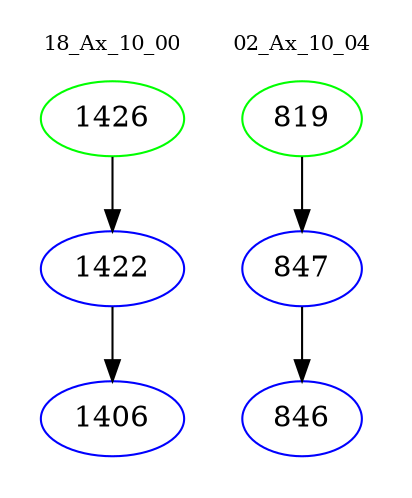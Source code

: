digraph{
subgraph cluster_0 {
color = white
label = "18_Ax_10_00";
fontsize=10;
T0_1426 [label="1426", color="green"]
T0_1426 -> T0_1422 [color="black"]
T0_1422 [label="1422", color="blue"]
T0_1422 -> T0_1406 [color="black"]
T0_1406 [label="1406", color="blue"]
}
subgraph cluster_1 {
color = white
label = "02_Ax_10_04";
fontsize=10;
T1_819 [label="819", color="green"]
T1_819 -> T1_847 [color="black"]
T1_847 [label="847", color="blue"]
T1_847 -> T1_846 [color="black"]
T1_846 [label="846", color="blue"]
}
}
